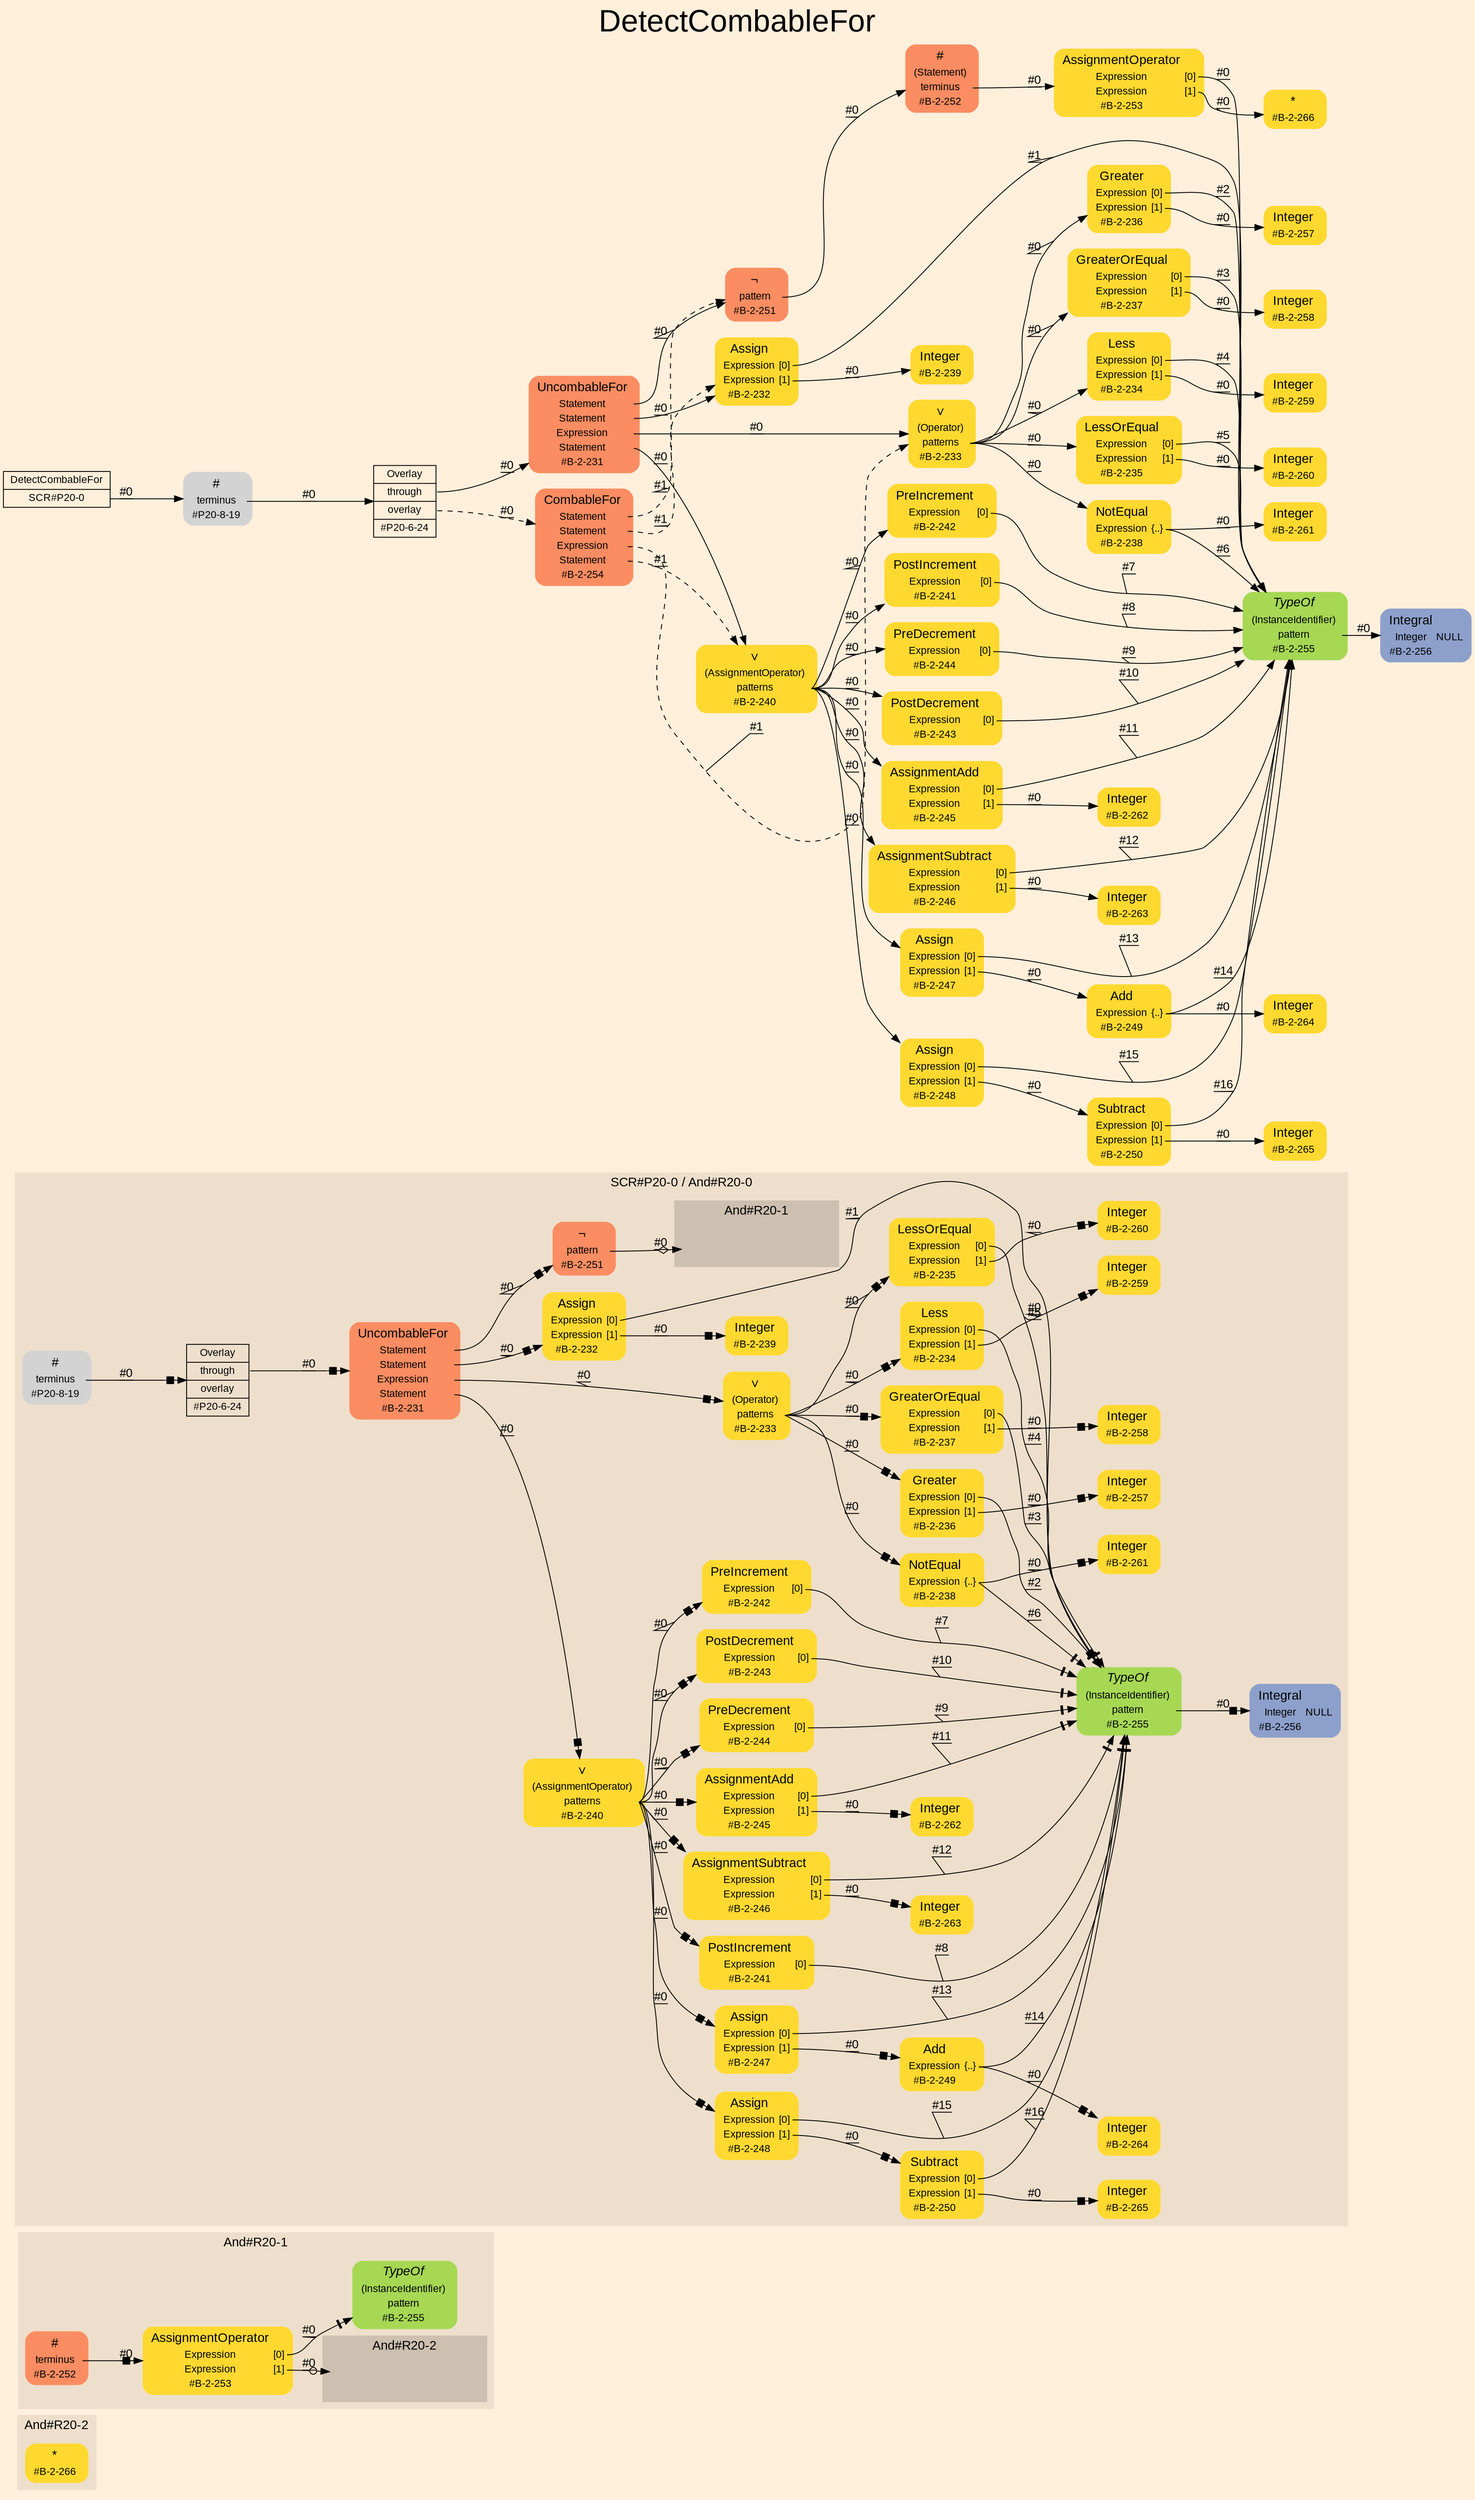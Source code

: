 digraph "DetectCombableFor" {
label = "DetectCombableFor"
labelloc = t
fontsize = "36"
graph [
    rankdir = "LR"
    ranksep = 0.3
    bgcolor = antiquewhite1
    color = black
    fontcolor = black
    fontname = "Arial"
];
node [
    fontname = "Arial"
];
edge [
    fontname = "Arial"
];

// -------------------- figure And#R20-2 --------------------
// -------- region And#R20-2 ----------
subgraph "clusterAnd#R20-2" {
    label = "And#R20-2"
    style = "filled"
    color = antiquewhite2
    fontsize = "15"
    // -------- block And#R20-2[#B-2-266] ----------
    "And#R20-2[#B-2-266]" [
        shape = "plaintext"
        fillcolor = "/set28/6"
        label = <<TABLE BORDER="0" CELLBORDER="0" CELLSPACING="0">
         <TR><TD><FONT POINT-SIZE="15.0">*</FONT></TD><TD></TD></TR>
         <TR><TD>#B-2-266</TD><TD PORT="port0"></TD></TR>
        </TABLE>>
        style = "rounded,filled"
        fontsize = "12"
    ];
    
}


// -------------------- figure And#R20-1 --------------------
// -------- block And#R20-1[#B-2-255] ----------
"And#R20-1[#B-2-255]" [
    shape = "plaintext"
    fillcolor = "/set28/5"
    label = <<TABLE BORDER="0" CELLBORDER="0" CELLSPACING="0">
     <TR><TD><FONT POINT-SIZE="15.0"><I>TypeOf</I></FONT></TD><TD></TD></TR>
     <TR><TD>(InstanceIdentifier)</TD><TD PORT="port0"></TD></TR>
     <TR><TD>pattern</TD><TD PORT="port1"></TD></TR>
     <TR><TD>#B-2-255</TD><TD PORT="port2"></TD></TR>
    </TABLE>>
    style = "rounded,filled"
    fontsize = "12"
];

// -------- region And#R20-1 ----------
subgraph "clusterAnd#R20-1" {
    label = "And#R20-1"
    style = "filled"
    color = antiquewhite2
    fontsize = "15"
    // -------- block And#R20-1[#B-2-252] ----------
    "And#R20-1[#B-2-252]" [
        shape = "plaintext"
        fillcolor = "/set28/2"
        label = <<TABLE BORDER="0" CELLBORDER="0" CELLSPACING="0">
         <TR><TD><FONT POINT-SIZE="15.0">#</FONT></TD><TD></TD></TR>
         <TR><TD>terminus</TD><TD PORT="port0"></TD></TR>
         <TR><TD>#B-2-252</TD><TD PORT="port1"></TD></TR>
        </TABLE>>
        style = "rounded,filled"
        fontsize = "12"
    ];
    
    "And#R20-1[#B-2-252]":port0 -> "And#R20-1[#B-2-253]" [
        arrowhead="normalnonebox"
        label = "#0"
        decorate = true
        color = black
        fontcolor = black
    ];
    
    // -------- block And#R20-1[#B-2-253] ----------
    "And#R20-1[#B-2-253]" [
        shape = "plaintext"
        fillcolor = "/set28/6"
        label = <<TABLE BORDER="0" CELLBORDER="0" CELLSPACING="0">
         <TR><TD><FONT POINT-SIZE="15.0">AssignmentOperator</FONT></TD><TD></TD></TR>
         <TR><TD>Expression</TD><TD PORT="port0">[0]</TD></TR>
         <TR><TD>Expression</TD><TD PORT="port1">[1]</TD></TR>
         <TR><TD>#B-2-253</TD><TD PORT="port2"></TD></TR>
        </TABLE>>
        style = "rounded,filled"
        fontsize = "12"
    ];
    
    "And#R20-1[#B-2-253]":port0 -> "And#R20-1[#B-2-255]" [
        arrowhead="normalnonetee"
        label = "#0"
        decorate = true
        color = black
        fontcolor = black
    ];
    
    "And#R20-1[#B-2-253]":port1 -> "#0->And#R20-1[#B-2-266]" [
        arrowhead="normalnoneodot"
        label = "#0"
        decorate = true
        color = black
        fontcolor = black
    ];
    
    // -------- region And#R20-1[And#R20-2] ----------
    subgraph "clusterAnd#R20-1[And#R20-2]" {
        label = "And#R20-2"
        style = "filled"
        color = antiquewhite3
        fontsize = "15"
        // -------- block #0->And#R20-1[#B-2-266] ----------
        "#0->And#R20-1[#B-2-266]" [
            shape = "none"
            style = "invisible"
        ];
        
    }
    
}


// -------------------- figure And#R20-0 --------------------
// -------- region And#R20-0 ----------
subgraph "clusterAnd#R20-0" {
    label = "SCR#P20-0 / And#R20-0"
    style = "filled"
    color = antiquewhite2
    fontsize = "15"
    // -------- block And#R20-0[#B-2-231] ----------
    "And#R20-0[#B-2-231]" [
        shape = "plaintext"
        fillcolor = "/set28/2"
        label = <<TABLE BORDER="0" CELLBORDER="0" CELLSPACING="0">
         <TR><TD><FONT POINT-SIZE="15.0">UncombableFor</FONT></TD><TD></TD></TR>
         <TR><TD>Statement</TD><TD PORT="port0"></TD></TR>
         <TR><TD>Statement</TD><TD PORT="port1"></TD></TR>
         <TR><TD>Expression</TD><TD PORT="port2"></TD></TR>
         <TR><TD>Statement</TD><TD PORT="port3"></TD></TR>
         <TR><TD>#B-2-231</TD><TD PORT="port4"></TD></TR>
        </TABLE>>
        style = "rounded,filled"
        fontsize = "12"
    ];
    
    "And#R20-0[#B-2-231]":port0 -> "And#R20-0[#B-2-251]" [
        arrowhead="normalnonebox"
        label = "#0"
        decorate = true
        color = black
        fontcolor = black
    ];
    
    "And#R20-0[#B-2-231]":port1 -> "And#R20-0[#B-2-232]" [
        arrowhead="normalnonebox"
        label = "#0"
        decorate = true
        color = black
        fontcolor = black
    ];
    
    "And#R20-0[#B-2-231]":port2 -> "And#R20-0[#B-2-233]" [
        arrowhead="normalnonebox"
        label = "#0"
        decorate = true
        color = black
        fontcolor = black
    ];
    
    "And#R20-0[#B-2-231]":port3 -> "And#R20-0[#B-2-240]" [
        arrowhead="normalnonebox"
        label = "#0"
        decorate = true
        color = black
        fontcolor = black
    ];
    
    // -------- block And#R20-0[#B-2-232] ----------
    "And#R20-0[#B-2-232]" [
        shape = "plaintext"
        fillcolor = "/set28/6"
        label = <<TABLE BORDER="0" CELLBORDER="0" CELLSPACING="0">
         <TR><TD><FONT POINT-SIZE="15.0">Assign</FONT></TD><TD></TD></TR>
         <TR><TD>Expression</TD><TD PORT="port0">[0]</TD></TR>
         <TR><TD>Expression</TD><TD PORT="port1">[1]</TD></TR>
         <TR><TD>#B-2-232</TD><TD PORT="port2"></TD></TR>
        </TABLE>>
        style = "rounded,filled"
        fontsize = "12"
    ];
    
    "And#R20-0[#B-2-232]":port0 -> "And#R20-0[#B-2-255]" [
        arrowhead="normalnonebox"
        label = "#1"
        decorate = true
        color = black
        fontcolor = black
    ];
    
    "And#R20-0[#B-2-232]":port1 -> "And#R20-0[#B-2-239]" [
        arrowhead="normalnonebox"
        label = "#0"
        decorate = true
        color = black
        fontcolor = black
    ];
    
    // -------- block And#R20-0[#B-2-233] ----------
    "And#R20-0[#B-2-233]" [
        shape = "plaintext"
        fillcolor = "/set28/6"
        label = <<TABLE BORDER="0" CELLBORDER="0" CELLSPACING="0">
         <TR><TD><FONT POINT-SIZE="15.0">∨</FONT></TD><TD></TD></TR>
         <TR><TD>(Operator)</TD><TD PORT="port0"></TD></TR>
         <TR><TD>patterns</TD><TD PORT="port1"></TD></TR>
         <TR><TD>#B-2-233</TD><TD PORT="port2"></TD></TR>
        </TABLE>>
        style = "rounded,filled"
        fontsize = "12"
    ];
    
    "And#R20-0[#B-2-233]":port1 -> "And#R20-0[#B-2-236]" [
        arrowhead="normalnonebox"
        label = "#0"
        decorate = true
        color = black
        fontcolor = black
    ];
    
    "And#R20-0[#B-2-233]":port1 -> "And#R20-0[#B-2-237]" [
        arrowhead="normalnonebox"
        label = "#0"
        decorate = true
        color = black
        fontcolor = black
    ];
    
    "And#R20-0[#B-2-233]":port1 -> "And#R20-0[#B-2-234]" [
        arrowhead="normalnonebox"
        label = "#0"
        decorate = true
        color = black
        fontcolor = black
    ];
    
    "And#R20-0[#B-2-233]":port1 -> "And#R20-0[#B-2-235]" [
        arrowhead="normalnonebox"
        label = "#0"
        decorate = true
        color = black
        fontcolor = black
    ];
    
    "And#R20-0[#B-2-233]":port1 -> "And#R20-0[#B-2-238]" [
        arrowhead="normalnonebox"
        label = "#0"
        decorate = true
        color = black
        fontcolor = black
    ];
    
    // -------- block And#R20-0[#B-2-234] ----------
    "And#R20-0[#B-2-234]" [
        shape = "plaintext"
        fillcolor = "/set28/6"
        label = <<TABLE BORDER="0" CELLBORDER="0" CELLSPACING="0">
         <TR><TD><FONT POINT-SIZE="15.0">Less</FONT></TD><TD></TD></TR>
         <TR><TD>Expression</TD><TD PORT="port0">[0]</TD></TR>
         <TR><TD>Expression</TD><TD PORT="port1">[1]</TD></TR>
         <TR><TD>#B-2-234</TD><TD PORT="port2"></TD></TR>
        </TABLE>>
        style = "rounded,filled"
        fontsize = "12"
    ];
    
    "And#R20-0[#B-2-234]":port0 -> "And#R20-0[#B-2-255]" [
        arrowhead="normalnonetee"
        label = "#4"
        decorate = true
        color = black
        fontcolor = black
    ];
    
    "And#R20-0[#B-2-234]":port1 -> "And#R20-0[#B-2-259]" [
        arrowhead="normalnonebox"
        label = "#0"
        decorate = true
        color = black
        fontcolor = black
    ];
    
    // -------- block And#R20-0[#B-2-235] ----------
    "And#R20-0[#B-2-235]" [
        shape = "plaintext"
        fillcolor = "/set28/6"
        label = <<TABLE BORDER="0" CELLBORDER="0" CELLSPACING="0">
         <TR><TD><FONT POINT-SIZE="15.0">LessOrEqual</FONT></TD><TD></TD></TR>
         <TR><TD>Expression</TD><TD PORT="port0">[0]</TD></TR>
         <TR><TD>Expression</TD><TD PORT="port1">[1]</TD></TR>
         <TR><TD>#B-2-235</TD><TD PORT="port2"></TD></TR>
        </TABLE>>
        style = "rounded,filled"
        fontsize = "12"
    ];
    
    "And#R20-0[#B-2-235]":port0 -> "And#R20-0[#B-2-255]" [
        arrowhead="normalnonetee"
        label = "#5"
        decorate = true
        color = black
        fontcolor = black
    ];
    
    "And#R20-0[#B-2-235]":port1 -> "And#R20-0[#B-2-260]" [
        arrowhead="normalnonebox"
        label = "#0"
        decorate = true
        color = black
        fontcolor = black
    ];
    
    // -------- block And#R20-0[#B-2-236] ----------
    "And#R20-0[#B-2-236]" [
        shape = "plaintext"
        fillcolor = "/set28/6"
        label = <<TABLE BORDER="0" CELLBORDER="0" CELLSPACING="0">
         <TR><TD><FONT POINT-SIZE="15.0">Greater</FONT></TD><TD></TD></TR>
         <TR><TD>Expression</TD><TD PORT="port0">[0]</TD></TR>
         <TR><TD>Expression</TD><TD PORT="port1">[1]</TD></TR>
         <TR><TD>#B-2-236</TD><TD PORT="port2"></TD></TR>
        </TABLE>>
        style = "rounded,filled"
        fontsize = "12"
    ];
    
    "And#R20-0[#B-2-236]":port0 -> "And#R20-0[#B-2-255]" [
        arrowhead="normalnonetee"
        label = "#2"
        decorate = true
        color = black
        fontcolor = black
    ];
    
    "And#R20-0[#B-2-236]":port1 -> "And#R20-0[#B-2-257]" [
        arrowhead="normalnonebox"
        label = "#0"
        decorate = true
        color = black
        fontcolor = black
    ];
    
    // -------- block And#R20-0[#B-2-237] ----------
    "And#R20-0[#B-2-237]" [
        shape = "plaintext"
        fillcolor = "/set28/6"
        label = <<TABLE BORDER="0" CELLBORDER="0" CELLSPACING="0">
         <TR><TD><FONT POINT-SIZE="15.0">GreaterOrEqual</FONT></TD><TD></TD></TR>
         <TR><TD>Expression</TD><TD PORT="port0">[0]</TD></TR>
         <TR><TD>Expression</TD><TD PORT="port1">[1]</TD></TR>
         <TR><TD>#B-2-237</TD><TD PORT="port2"></TD></TR>
        </TABLE>>
        style = "rounded,filled"
        fontsize = "12"
    ];
    
    "And#R20-0[#B-2-237]":port0 -> "And#R20-0[#B-2-255]" [
        arrowhead="normalnonetee"
        label = "#3"
        decorate = true
        color = black
        fontcolor = black
    ];
    
    "And#R20-0[#B-2-237]":port1 -> "And#R20-0[#B-2-258]" [
        arrowhead="normalnonebox"
        label = "#0"
        decorate = true
        color = black
        fontcolor = black
    ];
    
    // -------- block And#R20-0[#B-2-238] ----------
    "And#R20-0[#B-2-238]" [
        shape = "plaintext"
        fillcolor = "/set28/6"
        label = <<TABLE BORDER="0" CELLBORDER="0" CELLSPACING="0">
         <TR><TD><FONT POINT-SIZE="15.0">NotEqual</FONT></TD><TD></TD></TR>
         <TR><TD>Expression</TD><TD PORT="port0">{..}</TD></TR>
         <TR><TD>#B-2-238</TD><TD PORT="port1"></TD></TR>
        </TABLE>>
        style = "rounded,filled"
        fontsize = "12"
    ];
    
    "And#R20-0[#B-2-238]":port0 -> "And#R20-0[#B-2-255]" [
        arrowhead="normalnonetee"
        label = "#6"
        decorate = true
        color = black
        fontcolor = black
    ];
    
    "And#R20-0[#B-2-238]":port0 -> "And#R20-0[#B-2-261]" [
        arrowhead="normalnonebox"
        label = "#0"
        decorate = true
        color = black
        fontcolor = black
    ];
    
    // -------- block And#R20-0[#B-2-239] ----------
    "And#R20-0[#B-2-239]" [
        shape = "plaintext"
        fillcolor = "/set28/6"
        label = <<TABLE BORDER="0" CELLBORDER="0" CELLSPACING="0">
         <TR><TD><FONT POINT-SIZE="15.0">Integer</FONT></TD><TD></TD></TR>
         <TR><TD>#B-2-239</TD><TD PORT="port0"></TD></TR>
        </TABLE>>
        style = "rounded,filled"
        fontsize = "12"
    ];
    
    // -------- block And#R20-0[#B-2-240] ----------
    "And#R20-0[#B-2-240]" [
        shape = "plaintext"
        fillcolor = "/set28/6"
        label = <<TABLE BORDER="0" CELLBORDER="0" CELLSPACING="0">
         <TR><TD><FONT POINT-SIZE="15.0">∨</FONT></TD><TD></TD></TR>
         <TR><TD>(AssignmentOperator)</TD><TD PORT="port0"></TD></TR>
         <TR><TD>patterns</TD><TD PORT="port1"></TD></TR>
         <TR><TD>#B-2-240</TD><TD PORT="port2"></TD></TR>
        </TABLE>>
        style = "rounded,filled"
        fontsize = "12"
    ];
    
    "And#R20-0[#B-2-240]":port1 -> "And#R20-0[#B-2-242]" [
        arrowhead="normalnonebox"
        label = "#0"
        decorate = true
        color = black
        fontcolor = black
    ];
    
    "And#R20-0[#B-2-240]":port1 -> "And#R20-0[#B-2-241]" [
        arrowhead="normalnonebox"
        label = "#0"
        decorate = true
        color = black
        fontcolor = black
    ];
    
    "And#R20-0[#B-2-240]":port1 -> "And#R20-0[#B-2-244]" [
        arrowhead="normalnonebox"
        label = "#0"
        decorate = true
        color = black
        fontcolor = black
    ];
    
    "And#R20-0[#B-2-240]":port1 -> "And#R20-0[#B-2-243]" [
        arrowhead="normalnonebox"
        label = "#0"
        decorate = true
        color = black
        fontcolor = black
    ];
    
    "And#R20-0[#B-2-240]":port1 -> "And#R20-0[#B-2-245]" [
        arrowhead="normalnonebox"
        label = "#0"
        decorate = true
        color = black
        fontcolor = black
    ];
    
    "And#R20-0[#B-2-240]":port1 -> "And#R20-0[#B-2-246]" [
        arrowhead="normalnonebox"
        label = "#0"
        decorate = true
        color = black
        fontcolor = black
    ];
    
    "And#R20-0[#B-2-240]":port1 -> "And#R20-0[#B-2-247]" [
        arrowhead="normalnonebox"
        label = "#0"
        decorate = true
        color = black
        fontcolor = black
    ];
    
    "And#R20-0[#B-2-240]":port1 -> "And#R20-0[#B-2-248]" [
        arrowhead="normalnonebox"
        label = "#0"
        decorate = true
        color = black
        fontcolor = black
    ];
    
    // -------- block And#R20-0[#B-2-241] ----------
    "And#R20-0[#B-2-241]" [
        shape = "plaintext"
        fillcolor = "/set28/6"
        label = <<TABLE BORDER="0" CELLBORDER="0" CELLSPACING="0">
         <TR><TD><FONT POINT-SIZE="15.0">PostIncrement</FONT></TD><TD></TD></TR>
         <TR><TD>Expression</TD><TD PORT="port0">[0]</TD></TR>
         <TR><TD>#B-2-241</TD><TD PORT="port1"></TD></TR>
        </TABLE>>
        style = "rounded,filled"
        fontsize = "12"
    ];
    
    "And#R20-0[#B-2-241]":port0 -> "And#R20-0[#B-2-255]" [
        arrowhead="normalnonetee"
        label = "#8"
        decorate = true
        color = black
        fontcolor = black
    ];
    
    // -------- block And#R20-0[#B-2-242] ----------
    "And#R20-0[#B-2-242]" [
        shape = "plaintext"
        fillcolor = "/set28/6"
        label = <<TABLE BORDER="0" CELLBORDER="0" CELLSPACING="0">
         <TR><TD><FONT POINT-SIZE="15.0">PreIncrement</FONT></TD><TD></TD></TR>
         <TR><TD>Expression</TD><TD PORT="port0">[0]</TD></TR>
         <TR><TD>#B-2-242</TD><TD PORT="port1"></TD></TR>
        </TABLE>>
        style = "rounded,filled"
        fontsize = "12"
    ];
    
    "And#R20-0[#B-2-242]":port0 -> "And#R20-0[#B-2-255]" [
        arrowhead="normalnonetee"
        label = "#7"
        decorate = true
        color = black
        fontcolor = black
    ];
    
    // -------- block And#R20-0[#B-2-243] ----------
    "And#R20-0[#B-2-243]" [
        shape = "plaintext"
        fillcolor = "/set28/6"
        label = <<TABLE BORDER="0" CELLBORDER="0" CELLSPACING="0">
         <TR><TD><FONT POINT-SIZE="15.0">PostDecrement</FONT></TD><TD></TD></TR>
         <TR><TD>Expression</TD><TD PORT="port0">[0]</TD></TR>
         <TR><TD>#B-2-243</TD><TD PORT="port1"></TD></TR>
        </TABLE>>
        style = "rounded,filled"
        fontsize = "12"
    ];
    
    "And#R20-0[#B-2-243]":port0 -> "And#R20-0[#B-2-255]" [
        arrowhead="normalnonetee"
        label = "#10"
        decorate = true
        color = black
        fontcolor = black
    ];
    
    // -------- block And#R20-0[#B-2-244] ----------
    "And#R20-0[#B-2-244]" [
        shape = "plaintext"
        fillcolor = "/set28/6"
        label = <<TABLE BORDER="0" CELLBORDER="0" CELLSPACING="0">
         <TR><TD><FONT POINT-SIZE="15.0">PreDecrement</FONT></TD><TD></TD></TR>
         <TR><TD>Expression</TD><TD PORT="port0">[0]</TD></TR>
         <TR><TD>#B-2-244</TD><TD PORT="port1"></TD></TR>
        </TABLE>>
        style = "rounded,filled"
        fontsize = "12"
    ];
    
    "And#R20-0[#B-2-244]":port0 -> "And#R20-0[#B-2-255]" [
        arrowhead="normalnonetee"
        label = "#9"
        decorate = true
        color = black
        fontcolor = black
    ];
    
    // -------- block And#R20-0[#B-2-245] ----------
    "And#R20-0[#B-2-245]" [
        shape = "plaintext"
        fillcolor = "/set28/6"
        label = <<TABLE BORDER="0" CELLBORDER="0" CELLSPACING="0">
         <TR><TD><FONT POINT-SIZE="15.0">AssignmentAdd</FONT></TD><TD></TD></TR>
         <TR><TD>Expression</TD><TD PORT="port0">[0]</TD></TR>
         <TR><TD>Expression</TD><TD PORT="port1">[1]</TD></TR>
         <TR><TD>#B-2-245</TD><TD PORT="port2"></TD></TR>
        </TABLE>>
        style = "rounded,filled"
        fontsize = "12"
    ];
    
    "And#R20-0[#B-2-245]":port0 -> "And#R20-0[#B-2-255]" [
        arrowhead="normalnonetee"
        label = "#11"
        decorate = true
        color = black
        fontcolor = black
    ];
    
    "And#R20-0[#B-2-245]":port1 -> "And#R20-0[#B-2-262]" [
        arrowhead="normalnonebox"
        label = "#0"
        decorate = true
        color = black
        fontcolor = black
    ];
    
    // -------- block And#R20-0[#B-2-246] ----------
    "And#R20-0[#B-2-246]" [
        shape = "plaintext"
        fillcolor = "/set28/6"
        label = <<TABLE BORDER="0" CELLBORDER="0" CELLSPACING="0">
         <TR><TD><FONT POINT-SIZE="15.0">AssignmentSubtract</FONT></TD><TD></TD></TR>
         <TR><TD>Expression</TD><TD PORT="port0">[0]</TD></TR>
         <TR><TD>Expression</TD><TD PORT="port1">[1]</TD></TR>
         <TR><TD>#B-2-246</TD><TD PORT="port2"></TD></TR>
        </TABLE>>
        style = "rounded,filled"
        fontsize = "12"
    ];
    
    "And#R20-0[#B-2-246]":port0 -> "And#R20-0[#B-2-255]" [
        arrowhead="normalnonetee"
        label = "#12"
        decorate = true
        color = black
        fontcolor = black
    ];
    
    "And#R20-0[#B-2-246]":port1 -> "And#R20-0[#B-2-263]" [
        arrowhead="normalnonebox"
        label = "#0"
        decorate = true
        color = black
        fontcolor = black
    ];
    
    // -------- block And#R20-0[#B-2-247] ----------
    "And#R20-0[#B-2-247]" [
        shape = "plaintext"
        fillcolor = "/set28/6"
        label = <<TABLE BORDER="0" CELLBORDER="0" CELLSPACING="0">
         <TR><TD><FONT POINT-SIZE="15.0">Assign</FONT></TD><TD></TD></TR>
         <TR><TD>Expression</TD><TD PORT="port0">[0]</TD></TR>
         <TR><TD>Expression</TD><TD PORT="port1">[1]</TD></TR>
         <TR><TD>#B-2-247</TD><TD PORT="port2"></TD></TR>
        </TABLE>>
        style = "rounded,filled"
        fontsize = "12"
    ];
    
    "And#R20-0[#B-2-247]":port0 -> "And#R20-0[#B-2-255]" [
        arrowhead="normalnonetee"
        label = "#13"
        decorate = true
        color = black
        fontcolor = black
    ];
    
    "And#R20-0[#B-2-247]":port1 -> "And#R20-0[#B-2-249]" [
        arrowhead="normalnonebox"
        label = "#0"
        decorate = true
        color = black
        fontcolor = black
    ];
    
    // -------- block And#R20-0[#B-2-248] ----------
    "And#R20-0[#B-2-248]" [
        shape = "plaintext"
        fillcolor = "/set28/6"
        label = <<TABLE BORDER="0" CELLBORDER="0" CELLSPACING="0">
         <TR><TD><FONT POINT-SIZE="15.0">Assign</FONT></TD><TD></TD></TR>
         <TR><TD>Expression</TD><TD PORT="port0">[0]</TD></TR>
         <TR><TD>Expression</TD><TD PORT="port1">[1]</TD></TR>
         <TR><TD>#B-2-248</TD><TD PORT="port2"></TD></TR>
        </TABLE>>
        style = "rounded,filled"
        fontsize = "12"
    ];
    
    "And#R20-0[#B-2-248]":port0 -> "And#R20-0[#B-2-255]" [
        arrowhead="normalnonetee"
        label = "#15"
        decorate = true
        color = black
        fontcolor = black
    ];
    
    "And#R20-0[#B-2-248]":port1 -> "And#R20-0[#B-2-250]" [
        arrowhead="normalnonebox"
        label = "#0"
        decorate = true
        color = black
        fontcolor = black
    ];
    
    // -------- block And#R20-0[#B-2-249] ----------
    "And#R20-0[#B-2-249]" [
        shape = "plaintext"
        fillcolor = "/set28/6"
        label = <<TABLE BORDER="0" CELLBORDER="0" CELLSPACING="0">
         <TR><TD><FONT POINT-SIZE="15.0">Add</FONT></TD><TD></TD></TR>
         <TR><TD>Expression</TD><TD PORT="port0">{..}</TD></TR>
         <TR><TD>#B-2-249</TD><TD PORT="port1"></TD></TR>
        </TABLE>>
        style = "rounded,filled"
        fontsize = "12"
    ];
    
    "And#R20-0[#B-2-249]":port0 -> "And#R20-0[#B-2-255]" [
        arrowhead="normalnonetee"
        label = "#14"
        decorate = true
        color = black
        fontcolor = black
    ];
    
    "And#R20-0[#B-2-249]":port0 -> "And#R20-0[#B-2-264]" [
        arrowhead="normalnonebox"
        label = "#0"
        decorate = true
        color = black
        fontcolor = black
    ];
    
    // -------- block And#R20-0[#B-2-250] ----------
    "And#R20-0[#B-2-250]" [
        shape = "plaintext"
        fillcolor = "/set28/6"
        label = <<TABLE BORDER="0" CELLBORDER="0" CELLSPACING="0">
         <TR><TD><FONT POINT-SIZE="15.0">Subtract</FONT></TD><TD></TD></TR>
         <TR><TD>Expression</TD><TD PORT="port0">[0]</TD></TR>
         <TR><TD>Expression</TD><TD PORT="port1">[1]</TD></TR>
         <TR><TD>#B-2-250</TD><TD PORT="port2"></TD></TR>
        </TABLE>>
        style = "rounded,filled"
        fontsize = "12"
    ];
    
    "And#R20-0[#B-2-250]":port0 -> "And#R20-0[#B-2-255]" [
        arrowhead="normalnonetee"
        label = "#16"
        decorate = true
        color = black
        fontcolor = black
    ];
    
    "And#R20-0[#B-2-250]":port1 -> "And#R20-0[#B-2-265]" [
        arrowhead="normalnonebox"
        label = "#0"
        decorate = true
        color = black
        fontcolor = black
    ];
    
    // -------- block And#R20-0[#B-2-251] ----------
    "And#R20-0[#B-2-251]" [
        shape = "plaintext"
        fillcolor = "/set28/2"
        label = <<TABLE BORDER="0" CELLBORDER="0" CELLSPACING="0">
         <TR><TD><FONT POINT-SIZE="15.0">¬</FONT></TD><TD></TD></TR>
         <TR><TD>pattern</TD><TD PORT="port0"></TD></TR>
         <TR><TD>#B-2-251</TD><TD PORT="port1"></TD></TR>
        </TABLE>>
        style = "rounded,filled"
        fontsize = "12"
    ];
    
    "And#R20-0[#B-2-251]":port0 -> "#0->And#R20-0[#B-2-252]" [
        arrowhead="normalnoneodiamond"
        label = "#0"
        decorate = true
        color = black
        fontcolor = black
    ];
    
    // -------- block And#R20-0[#B-2-255] ----------
    "And#R20-0[#B-2-255]" [
        shape = "plaintext"
        fillcolor = "/set28/5"
        label = <<TABLE BORDER="0" CELLBORDER="0" CELLSPACING="0">
         <TR><TD><FONT POINT-SIZE="15.0"><I>TypeOf</I></FONT></TD><TD></TD></TR>
         <TR><TD>(InstanceIdentifier)</TD><TD PORT="port0"></TD></TR>
         <TR><TD>pattern</TD><TD PORT="port1"></TD></TR>
         <TR><TD>#B-2-255</TD><TD PORT="port2"></TD></TR>
        </TABLE>>
        style = "rounded,filled"
        fontsize = "12"
    ];
    
    "And#R20-0[#B-2-255]":port1 -> "And#R20-0[#B-2-256]" [
        arrowhead="normalnonebox"
        label = "#0"
        decorate = true
        color = black
        fontcolor = black
    ];
    
    // -------- block And#R20-0[#B-2-256] ----------
    "And#R20-0[#B-2-256]" [
        shape = "plaintext"
        fillcolor = "/set28/3"
        label = <<TABLE BORDER="0" CELLBORDER="0" CELLSPACING="0">
         <TR><TD><FONT POINT-SIZE="15.0">Integral</FONT></TD><TD></TD></TR>
         <TR><TD>Integer</TD><TD PORT="port0">NULL</TD></TR>
         <TR><TD>#B-2-256</TD><TD PORT="port1"></TD></TR>
        </TABLE>>
        style = "rounded,filled"
        fontsize = "12"
    ];
    
    // -------- block And#R20-0[#B-2-257] ----------
    "And#R20-0[#B-2-257]" [
        shape = "plaintext"
        fillcolor = "/set28/6"
        label = <<TABLE BORDER="0" CELLBORDER="0" CELLSPACING="0">
         <TR><TD><FONT POINT-SIZE="15.0">Integer</FONT></TD><TD></TD></TR>
         <TR><TD>#B-2-257</TD><TD PORT="port0"></TD></TR>
        </TABLE>>
        style = "rounded,filled"
        fontsize = "12"
    ];
    
    // -------- block And#R20-0[#B-2-258] ----------
    "And#R20-0[#B-2-258]" [
        shape = "plaintext"
        fillcolor = "/set28/6"
        label = <<TABLE BORDER="0" CELLBORDER="0" CELLSPACING="0">
         <TR><TD><FONT POINT-SIZE="15.0">Integer</FONT></TD><TD></TD></TR>
         <TR><TD>#B-2-258</TD><TD PORT="port0"></TD></TR>
        </TABLE>>
        style = "rounded,filled"
        fontsize = "12"
    ];
    
    // -------- block And#R20-0[#B-2-259] ----------
    "And#R20-0[#B-2-259]" [
        shape = "plaintext"
        fillcolor = "/set28/6"
        label = <<TABLE BORDER="0" CELLBORDER="0" CELLSPACING="0">
         <TR><TD><FONT POINT-SIZE="15.0">Integer</FONT></TD><TD></TD></TR>
         <TR><TD>#B-2-259</TD><TD PORT="port0"></TD></TR>
        </TABLE>>
        style = "rounded,filled"
        fontsize = "12"
    ];
    
    // -------- block And#R20-0[#B-2-260] ----------
    "And#R20-0[#B-2-260]" [
        shape = "plaintext"
        fillcolor = "/set28/6"
        label = <<TABLE BORDER="0" CELLBORDER="0" CELLSPACING="0">
         <TR><TD><FONT POINT-SIZE="15.0">Integer</FONT></TD><TD></TD></TR>
         <TR><TD>#B-2-260</TD><TD PORT="port0"></TD></TR>
        </TABLE>>
        style = "rounded,filled"
        fontsize = "12"
    ];
    
    // -------- block And#R20-0[#B-2-261] ----------
    "And#R20-0[#B-2-261]" [
        shape = "plaintext"
        fillcolor = "/set28/6"
        label = <<TABLE BORDER="0" CELLBORDER="0" CELLSPACING="0">
         <TR><TD><FONT POINT-SIZE="15.0">Integer</FONT></TD><TD></TD></TR>
         <TR><TD>#B-2-261</TD><TD PORT="port0"></TD></TR>
        </TABLE>>
        style = "rounded,filled"
        fontsize = "12"
    ];
    
    // -------- block And#R20-0[#B-2-262] ----------
    "And#R20-0[#B-2-262]" [
        shape = "plaintext"
        fillcolor = "/set28/6"
        label = <<TABLE BORDER="0" CELLBORDER="0" CELLSPACING="0">
         <TR><TD><FONT POINT-SIZE="15.0">Integer</FONT></TD><TD></TD></TR>
         <TR><TD>#B-2-262</TD><TD PORT="port0"></TD></TR>
        </TABLE>>
        style = "rounded,filled"
        fontsize = "12"
    ];
    
    // -------- block And#R20-0[#B-2-263] ----------
    "And#R20-0[#B-2-263]" [
        shape = "plaintext"
        fillcolor = "/set28/6"
        label = <<TABLE BORDER="0" CELLBORDER="0" CELLSPACING="0">
         <TR><TD><FONT POINT-SIZE="15.0">Integer</FONT></TD><TD></TD></TR>
         <TR><TD>#B-2-263</TD><TD PORT="port0"></TD></TR>
        </TABLE>>
        style = "rounded,filled"
        fontsize = "12"
    ];
    
    // -------- block And#R20-0[#B-2-264] ----------
    "And#R20-0[#B-2-264]" [
        shape = "plaintext"
        fillcolor = "/set28/6"
        label = <<TABLE BORDER="0" CELLBORDER="0" CELLSPACING="0">
         <TR><TD><FONT POINT-SIZE="15.0">Integer</FONT></TD><TD></TD></TR>
         <TR><TD>#B-2-264</TD><TD PORT="port0"></TD></TR>
        </TABLE>>
        style = "rounded,filled"
        fontsize = "12"
    ];
    
    // -------- block And#R20-0[#B-2-265] ----------
    "And#R20-0[#B-2-265]" [
        shape = "plaintext"
        fillcolor = "/set28/6"
        label = <<TABLE BORDER="0" CELLBORDER="0" CELLSPACING="0">
         <TR><TD><FONT POINT-SIZE="15.0">Integer</FONT></TD><TD></TD></TR>
         <TR><TD>#B-2-265</TD><TD PORT="port0"></TD></TR>
        </TABLE>>
        style = "rounded,filled"
        fontsize = "12"
    ];
    
    // -------- block And#R20-0[#P20-6-24] ----------
    "And#R20-0[#P20-6-24]" [
        shape = "record"
        fillcolor = antiquewhite2
        label = "<fixed> Overlay | <port0> through | <port1> overlay | <port2> #P20-6-24"
        style = "filled"
        fontsize = "12"
        color = black
        fontcolor = black
    ];
    
    "And#R20-0[#P20-6-24]":port0 -> "And#R20-0[#B-2-231]" [
        arrowhead="normalnonebox"
        label = "#0"
        decorate = true
        color = black
        fontcolor = black
    ];
    
    // -------- block And#R20-0[#P20-8-19] ----------
    "And#R20-0[#P20-8-19]" [
        shape = "plaintext"
        label = <<TABLE BORDER="0" CELLBORDER="0" CELLSPACING="0">
         <TR><TD><FONT POINT-SIZE="15.0">#</FONT></TD><TD></TD></TR>
         <TR><TD>terminus</TD><TD PORT="port0"></TD></TR>
         <TR><TD>#P20-8-19</TD><TD PORT="port1"></TD></TR>
        </TABLE>>
        style = "rounded,filled"
        fontsize = "12"
    ];
    
    "And#R20-0[#P20-8-19]":port0 -> "And#R20-0[#P20-6-24]" [
        arrowhead="normalnonebox"
        label = "#0"
        decorate = true
        color = black
        fontcolor = black
    ];
    
    // -------- region And#R20-0[And#R20-1] ----------
    subgraph "clusterAnd#R20-0[And#R20-1]" {
        label = "And#R20-1"
        style = "filled"
        color = antiquewhite3
        fontsize = "15"
        // -------- block #0->And#R20-0[#B-2-252] ----------
        "#0->And#R20-0[#B-2-252]" [
            shape = "none"
            style = "invisible"
        ];
        
    }
    
}


// -------------------- transformation figure --------------------
// -------- block CR#P20-0 ----------
"CR#P20-0" [
    shape = "record"
    fillcolor = antiquewhite1
    label = "<fixed> DetectCombableFor | <port0> SCR#P20-0"
    style = "filled"
    fontsize = "12"
    color = black
    fontcolor = black
];

"CR#P20-0":port0 -> "#P20-8-19" [
    label = "#0"
    decorate = true
    color = black
    fontcolor = black
];

// -------- block #P20-8-19 ----------
"#P20-8-19" [
    shape = "plaintext"
    label = <<TABLE BORDER="0" CELLBORDER="0" CELLSPACING="0">
     <TR><TD><FONT POINT-SIZE="15.0">#</FONT></TD><TD></TD></TR>
     <TR><TD>terminus</TD><TD PORT="port0"></TD></TR>
     <TR><TD>#P20-8-19</TD><TD PORT="port1"></TD></TR>
    </TABLE>>
    style = "rounded,filled"
    fontsize = "12"
];

"#P20-8-19":port0 -> "#P20-6-24" [
    label = "#0"
    decorate = true
    color = black
    fontcolor = black
];

// -------- block #P20-6-24 ----------
"#P20-6-24" [
    shape = "record"
    fillcolor = antiquewhite1
    label = "<fixed> Overlay | <port0> through | <port1> overlay | <port2> #P20-6-24"
    style = "filled"
    fontsize = "12"
    color = black
    fontcolor = black
];

"#P20-6-24":port0 -> "#B-2-231" [
    label = "#0"
    decorate = true
    color = black
    fontcolor = black
];

"#P20-6-24":port1 -> "#B-2-254" [
    style="dashed"
    label = "#0"
    decorate = true
    color = black
    fontcolor = black
];

// -------- block #B-2-231 ----------
"#B-2-231" [
    shape = "plaintext"
    fillcolor = "/set28/2"
    label = <<TABLE BORDER="0" CELLBORDER="0" CELLSPACING="0">
     <TR><TD><FONT POINT-SIZE="15.0">UncombableFor</FONT></TD><TD></TD></TR>
     <TR><TD>Statement</TD><TD PORT="port0"></TD></TR>
     <TR><TD>Statement</TD><TD PORT="port1"></TD></TR>
     <TR><TD>Expression</TD><TD PORT="port2"></TD></TR>
     <TR><TD>Statement</TD><TD PORT="port3"></TD></TR>
     <TR><TD>#B-2-231</TD><TD PORT="port4"></TD></TR>
    </TABLE>>
    style = "rounded,filled"
    fontsize = "12"
];

"#B-2-231":port0 -> "#B-2-251" [
    label = "#0"
    decorate = true
    color = black
    fontcolor = black
];

"#B-2-231":port1 -> "#B-2-232" [
    label = "#0"
    decorate = true
    color = black
    fontcolor = black
];

"#B-2-231":port2 -> "#B-2-233" [
    label = "#0"
    decorate = true
    color = black
    fontcolor = black
];

"#B-2-231":port3 -> "#B-2-240" [
    label = "#0"
    decorate = true
    color = black
    fontcolor = black
];

// -------- block #B-2-251 ----------
"#B-2-251" [
    shape = "plaintext"
    fillcolor = "/set28/2"
    label = <<TABLE BORDER="0" CELLBORDER="0" CELLSPACING="0">
     <TR><TD><FONT POINT-SIZE="15.0">¬</FONT></TD><TD></TD></TR>
     <TR><TD>pattern</TD><TD PORT="port0"></TD></TR>
     <TR><TD>#B-2-251</TD><TD PORT="port1"></TD></TR>
    </TABLE>>
    style = "rounded,filled"
    fontsize = "12"
];

"#B-2-251":port0 -> "#B-2-252" [
    label = "#0"
    decorate = true
    color = black
    fontcolor = black
];

// -------- block #B-2-252 ----------
"#B-2-252" [
    shape = "plaintext"
    fillcolor = "/set28/2"
    label = <<TABLE BORDER="0" CELLBORDER="0" CELLSPACING="0">
     <TR><TD><FONT POINT-SIZE="15.0">#</FONT></TD><TD></TD></TR>
     <TR><TD>(Statement)</TD><TD PORT="port0"></TD></TR>
     <TR><TD>terminus</TD><TD PORT="port1"></TD></TR>
     <TR><TD>#B-2-252</TD><TD PORT="port2"></TD></TR>
    </TABLE>>
    style = "rounded,filled"
    fontsize = "12"
];

"#B-2-252":port1 -> "#B-2-253" [
    label = "#0"
    decorate = true
    color = black
    fontcolor = black
];

// -------- block #B-2-253 ----------
"#B-2-253" [
    shape = "plaintext"
    fillcolor = "/set28/6"
    label = <<TABLE BORDER="0" CELLBORDER="0" CELLSPACING="0">
     <TR><TD><FONT POINT-SIZE="15.0">AssignmentOperator</FONT></TD><TD></TD></TR>
     <TR><TD>Expression</TD><TD PORT="port0">[0]</TD></TR>
     <TR><TD>Expression</TD><TD PORT="port1">[1]</TD></TR>
     <TR><TD>#B-2-253</TD><TD PORT="port2"></TD></TR>
    </TABLE>>
    style = "rounded,filled"
    fontsize = "12"
];

"#B-2-253":port0 -> "#B-2-255" [
    label = "#0"
    decorate = true
    color = black
    fontcolor = black
];

"#B-2-253":port1 -> "#B-2-266" [
    label = "#0"
    decorate = true
    color = black
    fontcolor = black
];

// -------- block #B-2-255 ----------
"#B-2-255" [
    shape = "plaintext"
    fillcolor = "/set28/5"
    label = <<TABLE BORDER="0" CELLBORDER="0" CELLSPACING="0">
     <TR><TD><FONT POINT-SIZE="15.0"><I>TypeOf</I></FONT></TD><TD></TD></TR>
     <TR><TD>(InstanceIdentifier)</TD><TD PORT="port0"></TD></TR>
     <TR><TD>pattern</TD><TD PORT="port1"></TD></TR>
     <TR><TD>#B-2-255</TD><TD PORT="port2"></TD></TR>
    </TABLE>>
    style = "rounded,filled"
    fontsize = "12"
];

"#B-2-255":port1 -> "#B-2-256" [
    label = "#0"
    decorate = true
    color = black
    fontcolor = black
];

// -------- block #B-2-256 ----------
"#B-2-256" [
    shape = "plaintext"
    fillcolor = "/set28/3"
    label = <<TABLE BORDER="0" CELLBORDER="0" CELLSPACING="0">
     <TR><TD><FONT POINT-SIZE="15.0">Integral</FONT></TD><TD></TD></TR>
     <TR><TD>Integer</TD><TD PORT="port0">NULL</TD></TR>
     <TR><TD>#B-2-256</TD><TD PORT="port1"></TD></TR>
    </TABLE>>
    style = "rounded,filled"
    fontsize = "12"
];

// -------- block #B-2-266 ----------
"#B-2-266" [
    shape = "plaintext"
    fillcolor = "/set28/6"
    label = <<TABLE BORDER="0" CELLBORDER="0" CELLSPACING="0">
     <TR><TD><FONT POINT-SIZE="15.0">*</FONT></TD><TD></TD></TR>
     <TR><TD>#B-2-266</TD><TD PORT="port0"></TD></TR>
    </TABLE>>
    style = "rounded,filled"
    fontsize = "12"
];

// -------- block #B-2-232 ----------
"#B-2-232" [
    shape = "plaintext"
    fillcolor = "/set28/6"
    label = <<TABLE BORDER="0" CELLBORDER="0" CELLSPACING="0">
     <TR><TD><FONT POINT-SIZE="15.0">Assign</FONT></TD><TD></TD></TR>
     <TR><TD>Expression</TD><TD PORT="port0">[0]</TD></TR>
     <TR><TD>Expression</TD><TD PORT="port1">[1]</TD></TR>
     <TR><TD>#B-2-232</TD><TD PORT="port2"></TD></TR>
    </TABLE>>
    style = "rounded,filled"
    fontsize = "12"
];

"#B-2-232":port0 -> "#B-2-255" [
    label = "#1"
    decorate = true
    color = black
    fontcolor = black
];

"#B-2-232":port1 -> "#B-2-239" [
    label = "#0"
    decorate = true
    color = black
    fontcolor = black
];

// -------- block #B-2-239 ----------
"#B-2-239" [
    shape = "plaintext"
    fillcolor = "/set28/6"
    label = <<TABLE BORDER="0" CELLBORDER="0" CELLSPACING="0">
     <TR><TD><FONT POINT-SIZE="15.0">Integer</FONT></TD><TD></TD></TR>
     <TR><TD>#B-2-239</TD><TD PORT="port0"></TD></TR>
    </TABLE>>
    style = "rounded,filled"
    fontsize = "12"
];

// -------- block #B-2-233 ----------
"#B-2-233" [
    shape = "plaintext"
    fillcolor = "/set28/6"
    label = <<TABLE BORDER="0" CELLBORDER="0" CELLSPACING="0">
     <TR><TD><FONT POINT-SIZE="15.0">∨</FONT></TD><TD></TD></TR>
     <TR><TD>(Operator)</TD><TD PORT="port0"></TD></TR>
     <TR><TD>patterns</TD><TD PORT="port1"></TD></TR>
     <TR><TD>#B-2-233</TD><TD PORT="port2"></TD></TR>
    </TABLE>>
    style = "rounded,filled"
    fontsize = "12"
];

"#B-2-233":port1 -> "#B-2-236" [
    label = "#0"
    decorate = true
    color = black
    fontcolor = black
];

"#B-2-233":port1 -> "#B-2-237" [
    label = "#0"
    decorate = true
    color = black
    fontcolor = black
];

"#B-2-233":port1 -> "#B-2-234" [
    label = "#0"
    decorate = true
    color = black
    fontcolor = black
];

"#B-2-233":port1 -> "#B-2-235" [
    label = "#0"
    decorate = true
    color = black
    fontcolor = black
];

"#B-2-233":port1 -> "#B-2-238" [
    label = "#0"
    decorate = true
    color = black
    fontcolor = black
];

// -------- block #B-2-236 ----------
"#B-2-236" [
    shape = "plaintext"
    fillcolor = "/set28/6"
    label = <<TABLE BORDER="0" CELLBORDER="0" CELLSPACING="0">
     <TR><TD><FONT POINT-SIZE="15.0">Greater</FONT></TD><TD></TD></TR>
     <TR><TD>Expression</TD><TD PORT="port0">[0]</TD></TR>
     <TR><TD>Expression</TD><TD PORT="port1">[1]</TD></TR>
     <TR><TD>#B-2-236</TD><TD PORT="port2"></TD></TR>
    </TABLE>>
    style = "rounded,filled"
    fontsize = "12"
];

"#B-2-236":port0 -> "#B-2-255" [
    label = "#2"
    decorate = true
    color = black
    fontcolor = black
];

"#B-2-236":port1 -> "#B-2-257" [
    label = "#0"
    decorate = true
    color = black
    fontcolor = black
];

// -------- block #B-2-257 ----------
"#B-2-257" [
    shape = "plaintext"
    fillcolor = "/set28/6"
    label = <<TABLE BORDER="0" CELLBORDER="0" CELLSPACING="0">
     <TR><TD><FONT POINT-SIZE="15.0">Integer</FONT></TD><TD></TD></TR>
     <TR><TD>#B-2-257</TD><TD PORT="port0"></TD></TR>
    </TABLE>>
    style = "rounded,filled"
    fontsize = "12"
];

// -------- block #B-2-237 ----------
"#B-2-237" [
    shape = "plaintext"
    fillcolor = "/set28/6"
    label = <<TABLE BORDER="0" CELLBORDER="0" CELLSPACING="0">
     <TR><TD><FONT POINT-SIZE="15.0">GreaterOrEqual</FONT></TD><TD></TD></TR>
     <TR><TD>Expression</TD><TD PORT="port0">[0]</TD></TR>
     <TR><TD>Expression</TD><TD PORT="port1">[1]</TD></TR>
     <TR><TD>#B-2-237</TD><TD PORT="port2"></TD></TR>
    </TABLE>>
    style = "rounded,filled"
    fontsize = "12"
];

"#B-2-237":port0 -> "#B-2-255" [
    label = "#3"
    decorate = true
    color = black
    fontcolor = black
];

"#B-2-237":port1 -> "#B-2-258" [
    label = "#0"
    decorate = true
    color = black
    fontcolor = black
];

// -------- block #B-2-258 ----------
"#B-2-258" [
    shape = "plaintext"
    fillcolor = "/set28/6"
    label = <<TABLE BORDER="0" CELLBORDER="0" CELLSPACING="0">
     <TR><TD><FONT POINT-SIZE="15.0">Integer</FONT></TD><TD></TD></TR>
     <TR><TD>#B-2-258</TD><TD PORT="port0"></TD></TR>
    </TABLE>>
    style = "rounded,filled"
    fontsize = "12"
];

// -------- block #B-2-234 ----------
"#B-2-234" [
    shape = "plaintext"
    fillcolor = "/set28/6"
    label = <<TABLE BORDER="0" CELLBORDER="0" CELLSPACING="0">
     <TR><TD><FONT POINT-SIZE="15.0">Less</FONT></TD><TD></TD></TR>
     <TR><TD>Expression</TD><TD PORT="port0">[0]</TD></TR>
     <TR><TD>Expression</TD><TD PORT="port1">[1]</TD></TR>
     <TR><TD>#B-2-234</TD><TD PORT="port2"></TD></TR>
    </TABLE>>
    style = "rounded,filled"
    fontsize = "12"
];

"#B-2-234":port0 -> "#B-2-255" [
    label = "#4"
    decorate = true
    color = black
    fontcolor = black
];

"#B-2-234":port1 -> "#B-2-259" [
    label = "#0"
    decorate = true
    color = black
    fontcolor = black
];

// -------- block #B-2-259 ----------
"#B-2-259" [
    shape = "plaintext"
    fillcolor = "/set28/6"
    label = <<TABLE BORDER="0" CELLBORDER="0" CELLSPACING="0">
     <TR><TD><FONT POINT-SIZE="15.0">Integer</FONT></TD><TD></TD></TR>
     <TR><TD>#B-2-259</TD><TD PORT="port0"></TD></TR>
    </TABLE>>
    style = "rounded,filled"
    fontsize = "12"
];

// -------- block #B-2-235 ----------
"#B-2-235" [
    shape = "plaintext"
    fillcolor = "/set28/6"
    label = <<TABLE BORDER="0" CELLBORDER="0" CELLSPACING="0">
     <TR><TD><FONT POINT-SIZE="15.0">LessOrEqual</FONT></TD><TD></TD></TR>
     <TR><TD>Expression</TD><TD PORT="port0">[0]</TD></TR>
     <TR><TD>Expression</TD><TD PORT="port1">[1]</TD></TR>
     <TR><TD>#B-2-235</TD><TD PORT="port2"></TD></TR>
    </TABLE>>
    style = "rounded,filled"
    fontsize = "12"
];

"#B-2-235":port0 -> "#B-2-255" [
    label = "#5"
    decorate = true
    color = black
    fontcolor = black
];

"#B-2-235":port1 -> "#B-2-260" [
    label = "#0"
    decorate = true
    color = black
    fontcolor = black
];

// -------- block #B-2-260 ----------
"#B-2-260" [
    shape = "plaintext"
    fillcolor = "/set28/6"
    label = <<TABLE BORDER="0" CELLBORDER="0" CELLSPACING="0">
     <TR><TD><FONT POINT-SIZE="15.0">Integer</FONT></TD><TD></TD></TR>
     <TR><TD>#B-2-260</TD><TD PORT="port0"></TD></TR>
    </TABLE>>
    style = "rounded,filled"
    fontsize = "12"
];

// -------- block #B-2-238 ----------
"#B-2-238" [
    shape = "plaintext"
    fillcolor = "/set28/6"
    label = <<TABLE BORDER="0" CELLBORDER="0" CELLSPACING="0">
     <TR><TD><FONT POINT-SIZE="15.0">NotEqual</FONT></TD><TD></TD></TR>
     <TR><TD>Expression</TD><TD PORT="port0">{..}</TD></TR>
     <TR><TD>#B-2-238</TD><TD PORT="port1"></TD></TR>
    </TABLE>>
    style = "rounded,filled"
    fontsize = "12"
];

"#B-2-238":port0 -> "#B-2-255" [
    label = "#6"
    decorate = true
    color = black
    fontcolor = black
];

"#B-2-238":port0 -> "#B-2-261" [
    label = "#0"
    decorate = true
    color = black
    fontcolor = black
];

// -------- block #B-2-261 ----------
"#B-2-261" [
    shape = "plaintext"
    fillcolor = "/set28/6"
    label = <<TABLE BORDER="0" CELLBORDER="0" CELLSPACING="0">
     <TR><TD><FONT POINT-SIZE="15.0">Integer</FONT></TD><TD></TD></TR>
     <TR><TD>#B-2-261</TD><TD PORT="port0"></TD></TR>
    </TABLE>>
    style = "rounded,filled"
    fontsize = "12"
];

// -------- block #B-2-240 ----------
"#B-2-240" [
    shape = "plaintext"
    fillcolor = "/set28/6"
    label = <<TABLE BORDER="0" CELLBORDER="0" CELLSPACING="0">
     <TR><TD><FONT POINT-SIZE="15.0">∨</FONT></TD><TD></TD></TR>
     <TR><TD>(AssignmentOperator)</TD><TD PORT="port0"></TD></TR>
     <TR><TD>patterns</TD><TD PORT="port1"></TD></TR>
     <TR><TD>#B-2-240</TD><TD PORT="port2"></TD></TR>
    </TABLE>>
    style = "rounded,filled"
    fontsize = "12"
];

"#B-2-240":port1 -> "#B-2-242" [
    label = "#0"
    decorate = true
    color = black
    fontcolor = black
];

"#B-2-240":port1 -> "#B-2-241" [
    label = "#0"
    decorate = true
    color = black
    fontcolor = black
];

"#B-2-240":port1 -> "#B-2-244" [
    label = "#0"
    decorate = true
    color = black
    fontcolor = black
];

"#B-2-240":port1 -> "#B-2-243" [
    label = "#0"
    decorate = true
    color = black
    fontcolor = black
];

"#B-2-240":port1 -> "#B-2-245" [
    label = "#0"
    decorate = true
    color = black
    fontcolor = black
];

"#B-2-240":port1 -> "#B-2-246" [
    label = "#0"
    decorate = true
    color = black
    fontcolor = black
];

"#B-2-240":port1 -> "#B-2-247" [
    label = "#0"
    decorate = true
    color = black
    fontcolor = black
];

"#B-2-240":port1 -> "#B-2-248" [
    label = "#0"
    decorate = true
    color = black
    fontcolor = black
];

// -------- block #B-2-242 ----------
"#B-2-242" [
    shape = "plaintext"
    fillcolor = "/set28/6"
    label = <<TABLE BORDER="0" CELLBORDER="0" CELLSPACING="0">
     <TR><TD><FONT POINT-SIZE="15.0">PreIncrement</FONT></TD><TD></TD></TR>
     <TR><TD>Expression</TD><TD PORT="port0">[0]</TD></TR>
     <TR><TD>#B-2-242</TD><TD PORT="port1"></TD></TR>
    </TABLE>>
    style = "rounded,filled"
    fontsize = "12"
];

"#B-2-242":port0 -> "#B-2-255" [
    label = "#7"
    decorate = true
    color = black
    fontcolor = black
];

// -------- block #B-2-241 ----------
"#B-2-241" [
    shape = "plaintext"
    fillcolor = "/set28/6"
    label = <<TABLE BORDER="0" CELLBORDER="0" CELLSPACING="0">
     <TR><TD><FONT POINT-SIZE="15.0">PostIncrement</FONT></TD><TD></TD></TR>
     <TR><TD>Expression</TD><TD PORT="port0">[0]</TD></TR>
     <TR><TD>#B-2-241</TD><TD PORT="port1"></TD></TR>
    </TABLE>>
    style = "rounded,filled"
    fontsize = "12"
];

"#B-2-241":port0 -> "#B-2-255" [
    label = "#8"
    decorate = true
    color = black
    fontcolor = black
];

// -------- block #B-2-244 ----------
"#B-2-244" [
    shape = "plaintext"
    fillcolor = "/set28/6"
    label = <<TABLE BORDER="0" CELLBORDER="0" CELLSPACING="0">
     <TR><TD><FONT POINT-SIZE="15.0">PreDecrement</FONT></TD><TD></TD></TR>
     <TR><TD>Expression</TD><TD PORT="port0">[0]</TD></TR>
     <TR><TD>#B-2-244</TD><TD PORT="port1"></TD></TR>
    </TABLE>>
    style = "rounded,filled"
    fontsize = "12"
];

"#B-2-244":port0 -> "#B-2-255" [
    label = "#9"
    decorate = true
    color = black
    fontcolor = black
];

// -------- block #B-2-243 ----------
"#B-2-243" [
    shape = "plaintext"
    fillcolor = "/set28/6"
    label = <<TABLE BORDER="0" CELLBORDER="0" CELLSPACING="0">
     <TR><TD><FONT POINT-SIZE="15.0">PostDecrement</FONT></TD><TD></TD></TR>
     <TR><TD>Expression</TD><TD PORT="port0">[0]</TD></TR>
     <TR><TD>#B-2-243</TD><TD PORT="port1"></TD></TR>
    </TABLE>>
    style = "rounded,filled"
    fontsize = "12"
];

"#B-2-243":port0 -> "#B-2-255" [
    label = "#10"
    decorate = true
    color = black
    fontcolor = black
];

// -------- block #B-2-245 ----------
"#B-2-245" [
    shape = "plaintext"
    fillcolor = "/set28/6"
    label = <<TABLE BORDER="0" CELLBORDER="0" CELLSPACING="0">
     <TR><TD><FONT POINT-SIZE="15.0">AssignmentAdd</FONT></TD><TD></TD></TR>
     <TR><TD>Expression</TD><TD PORT="port0">[0]</TD></TR>
     <TR><TD>Expression</TD><TD PORT="port1">[1]</TD></TR>
     <TR><TD>#B-2-245</TD><TD PORT="port2"></TD></TR>
    </TABLE>>
    style = "rounded,filled"
    fontsize = "12"
];

"#B-2-245":port0 -> "#B-2-255" [
    label = "#11"
    decorate = true
    color = black
    fontcolor = black
];

"#B-2-245":port1 -> "#B-2-262" [
    label = "#0"
    decorate = true
    color = black
    fontcolor = black
];

// -------- block #B-2-262 ----------
"#B-2-262" [
    shape = "plaintext"
    fillcolor = "/set28/6"
    label = <<TABLE BORDER="0" CELLBORDER="0" CELLSPACING="0">
     <TR><TD><FONT POINT-SIZE="15.0">Integer</FONT></TD><TD></TD></TR>
     <TR><TD>#B-2-262</TD><TD PORT="port0"></TD></TR>
    </TABLE>>
    style = "rounded,filled"
    fontsize = "12"
];

// -------- block #B-2-246 ----------
"#B-2-246" [
    shape = "plaintext"
    fillcolor = "/set28/6"
    label = <<TABLE BORDER="0" CELLBORDER="0" CELLSPACING="0">
     <TR><TD><FONT POINT-SIZE="15.0">AssignmentSubtract</FONT></TD><TD></TD></TR>
     <TR><TD>Expression</TD><TD PORT="port0">[0]</TD></TR>
     <TR><TD>Expression</TD><TD PORT="port1">[1]</TD></TR>
     <TR><TD>#B-2-246</TD><TD PORT="port2"></TD></TR>
    </TABLE>>
    style = "rounded,filled"
    fontsize = "12"
];

"#B-2-246":port0 -> "#B-2-255" [
    label = "#12"
    decorate = true
    color = black
    fontcolor = black
];

"#B-2-246":port1 -> "#B-2-263" [
    label = "#0"
    decorate = true
    color = black
    fontcolor = black
];

// -------- block #B-2-263 ----------
"#B-2-263" [
    shape = "plaintext"
    fillcolor = "/set28/6"
    label = <<TABLE BORDER="0" CELLBORDER="0" CELLSPACING="0">
     <TR><TD><FONT POINT-SIZE="15.0">Integer</FONT></TD><TD></TD></TR>
     <TR><TD>#B-2-263</TD><TD PORT="port0"></TD></TR>
    </TABLE>>
    style = "rounded,filled"
    fontsize = "12"
];

// -------- block #B-2-247 ----------
"#B-2-247" [
    shape = "plaintext"
    fillcolor = "/set28/6"
    label = <<TABLE BORDER="0" CELLBORDER="0" CELLSPACING="0">
     <TR><TD><FONT POINT-SIZE="15.0">Assign</FONT></TD><TD></TD></TR>
     <TR><TD>Expression</TD><TD PORT="port0">[0]</TD></TR>
     <TR><TD>Expression</TD><TD PORT="port1">[1]</TD></TR>
     <TR><TD>#B-2-247</TD><TD PORT="port2"></TD></TR>
    </TABLE>>
    style = "rounded,filled"
    fontsize = "12"
];

"#B-2-247":port0 -> "#B-2-255" [
    label = "#13"
    decorate = true
    color = black
    fontcolor = black
];

"#B-2-247":port1 -> "#B-2-249" [
    label = "#0"
    decorate = true
    color = black
    fontcolor = black
];

// -------- block #B-2-249 ----------
"#B-2-249" [
    shape = "plaintext"
    fillcolor = "/set28/6"
    label = <<TABLE BORDER="0" CELLBORDER="0" CELLSPACING="0">
     <TR><TD><FONT POINT-SIZE="15.0">Add</FONT></TD><TD></TD></TR>
     <TR><TD>Expression</TD><TD PORT="port0">{..}</TD></TR>
     <TR><TD>#B-2-249</TD><TD PORT="port1"></TD></TR>
    </TABLE>>
    style = "rounded,filled"
    fontsize = "12"
];

"#B-2-249":port0 -> "#B-2-255" [
    label = "#14"
    decorate = true
    color = black
    fontcolor = black
];

"#B-2-249":port0 -> "#B-2-264" [
    label = "#0"
    decorate = true
    color = black
    fontcolor = black
];

// -------- block #B-2-264 ----------
"#B-2-264" [
    shape = "plaintext"
    fillcolor = "/set28/6"
    label = <<TABLE BORDER="0" CELLBORDER="0" CELLSPACING="0">
     <TR><TD><FONT POINT-SIZE="15.0">Integer</FONT></TD><TD></TD></TR>
     <TR><TD>#B-2-264</TD><TD PORT="port0"></TD></TR>
    </TABLE>>
    style = "rounded,filled"
    fontsize = "12"
];

// -------- block #B-2-248 ----------
"#B-2-248" [
    shape = "plaintext"
    fillcolor = "/set28/6"
    label = <<TABLE BORDER="0" CELLBORDER="0" CELLSPACING="0">
     <TR><TD><FONT POINT-SIZE="15.0">Assign</FONT></TD><TD></TD></TR>
     <TR><TD>Expression</TD><TD PORT="port0">[0]</TD></TR>
     <TR><TD>Expression</TD><TD PORT="port1">[1]</TD></TR>
     <TR><TD>#B-2-248</TD><TD PORT="port2"></TD></TR>
    </TABLE>>
    style = "rounded,filled"
    fontsize = "12"
];

"#B-2-248":port0 -> "#B-2-255" [
    label = "#15"
    decorate = true
    color = black
    fontcolor = black
];

"#B-2-248":port1 -> "#B-2-250" [
    label = "#0"
    decorate = true
    color = black
    fontcolor = black
];

// -------- block #B-2-250 ----------
"#B-2-250" [
    shape = "plaintext"
    fillcolor = "/set28/6"
    label = <<TABLE BORDER="0" CELLBORDER="0" CELLSPACING="0">
     <TR><TD><FONT POINT-SIZE="15.0">Subtract</FONT></TD><TD></TD></TR>
     <TR><TD>Expression</TD><TD PORT="port0">[0]</TD></TR>
     <TR><TD>Expression</TD><TD PORT="port1">[1]</TD></TR>
     <TR><TD>#B-2-250</TD><TD PORT="port2"></TD></TR>
    </TABLE>>
    style = "rounded,filled"
    fontsize = "12"
];

"#B-2-250":port0 -> "#B-2-255" [
    label = "#16"
    decorate = true
    color = black
    fontcolor = black
];

"#B-2-250":port1 -> "#B-2-265" [
    label = "#0"
    decorate = true
    color = black
    fontcolor = black
];

// -------- block #B-2-265 ----------
"#B-2-265" [
    shape = "plaintext"
    fillcolor = "/set28/6"
    label = <<TABLE BORDER="0" CELLBORDER="0" CELLSPACING="0">
     <TR><TD><FONT POINT-SIZE="15.0">Integer</FONT></TD><TD></TD></TR>
     <TR><TD>#B-2-265</TD><TD PORT="port0"></TD></TR>
    </TABLE>>
    style = "rounded,filled"
    fontsize = "12"
];

// -------- block #B-2-254 ----------
"#B-2-254" [
    shape = "plaintext"
    fillcolor = "/set28/2"
    label = <<TABLE BORDER="0" CELLBORDER="0" CELLSPACING="0">
     <TR><TD><FONT POINT-SIZE="15.0">CombableFor</FONT></TD><TD></TD></TR>
     <TR><TD>Statement</TD><TD PORT="port0"></TD></TR>
     <TR><TD>Statement</TD><TD PORT="port1"></TD></TR>
     <TR><TD>Expression</TD><TD PORT="port2"></TD></TR>
     <TR><TD>Statement</TD><TD PORT="port3"></TD></TR>
     <TR><TD>#B-2-254</TD><TD PORT="port4"></TD></TR>
    </TABLE>>
    style = "rounded,filled"
    fontsize = "12"
];

"#B-2-254":port0 -> "#B-2-251" [
    style="dashed"
    label = "#1"
    decorate = true
    color = black
    fontcolor = black
];

"#B-2-254":port1 -> "#B-2-232" [
    style="dashed"
    label = "#1"
    decorate = true
    color = black
    fontcolor = black
];

"#B-2-254":port2 -> "#B-2-233" [
    style="dashed"
    label = "#1"
    decorate = true
    color = black
    fontcolor = black
];

"#B-2-254":port3 -> "#B-2-240" [
    style="dashed"
    label = "#1"
    decorate = true
    color = black
    fontcolor = black
];


}
